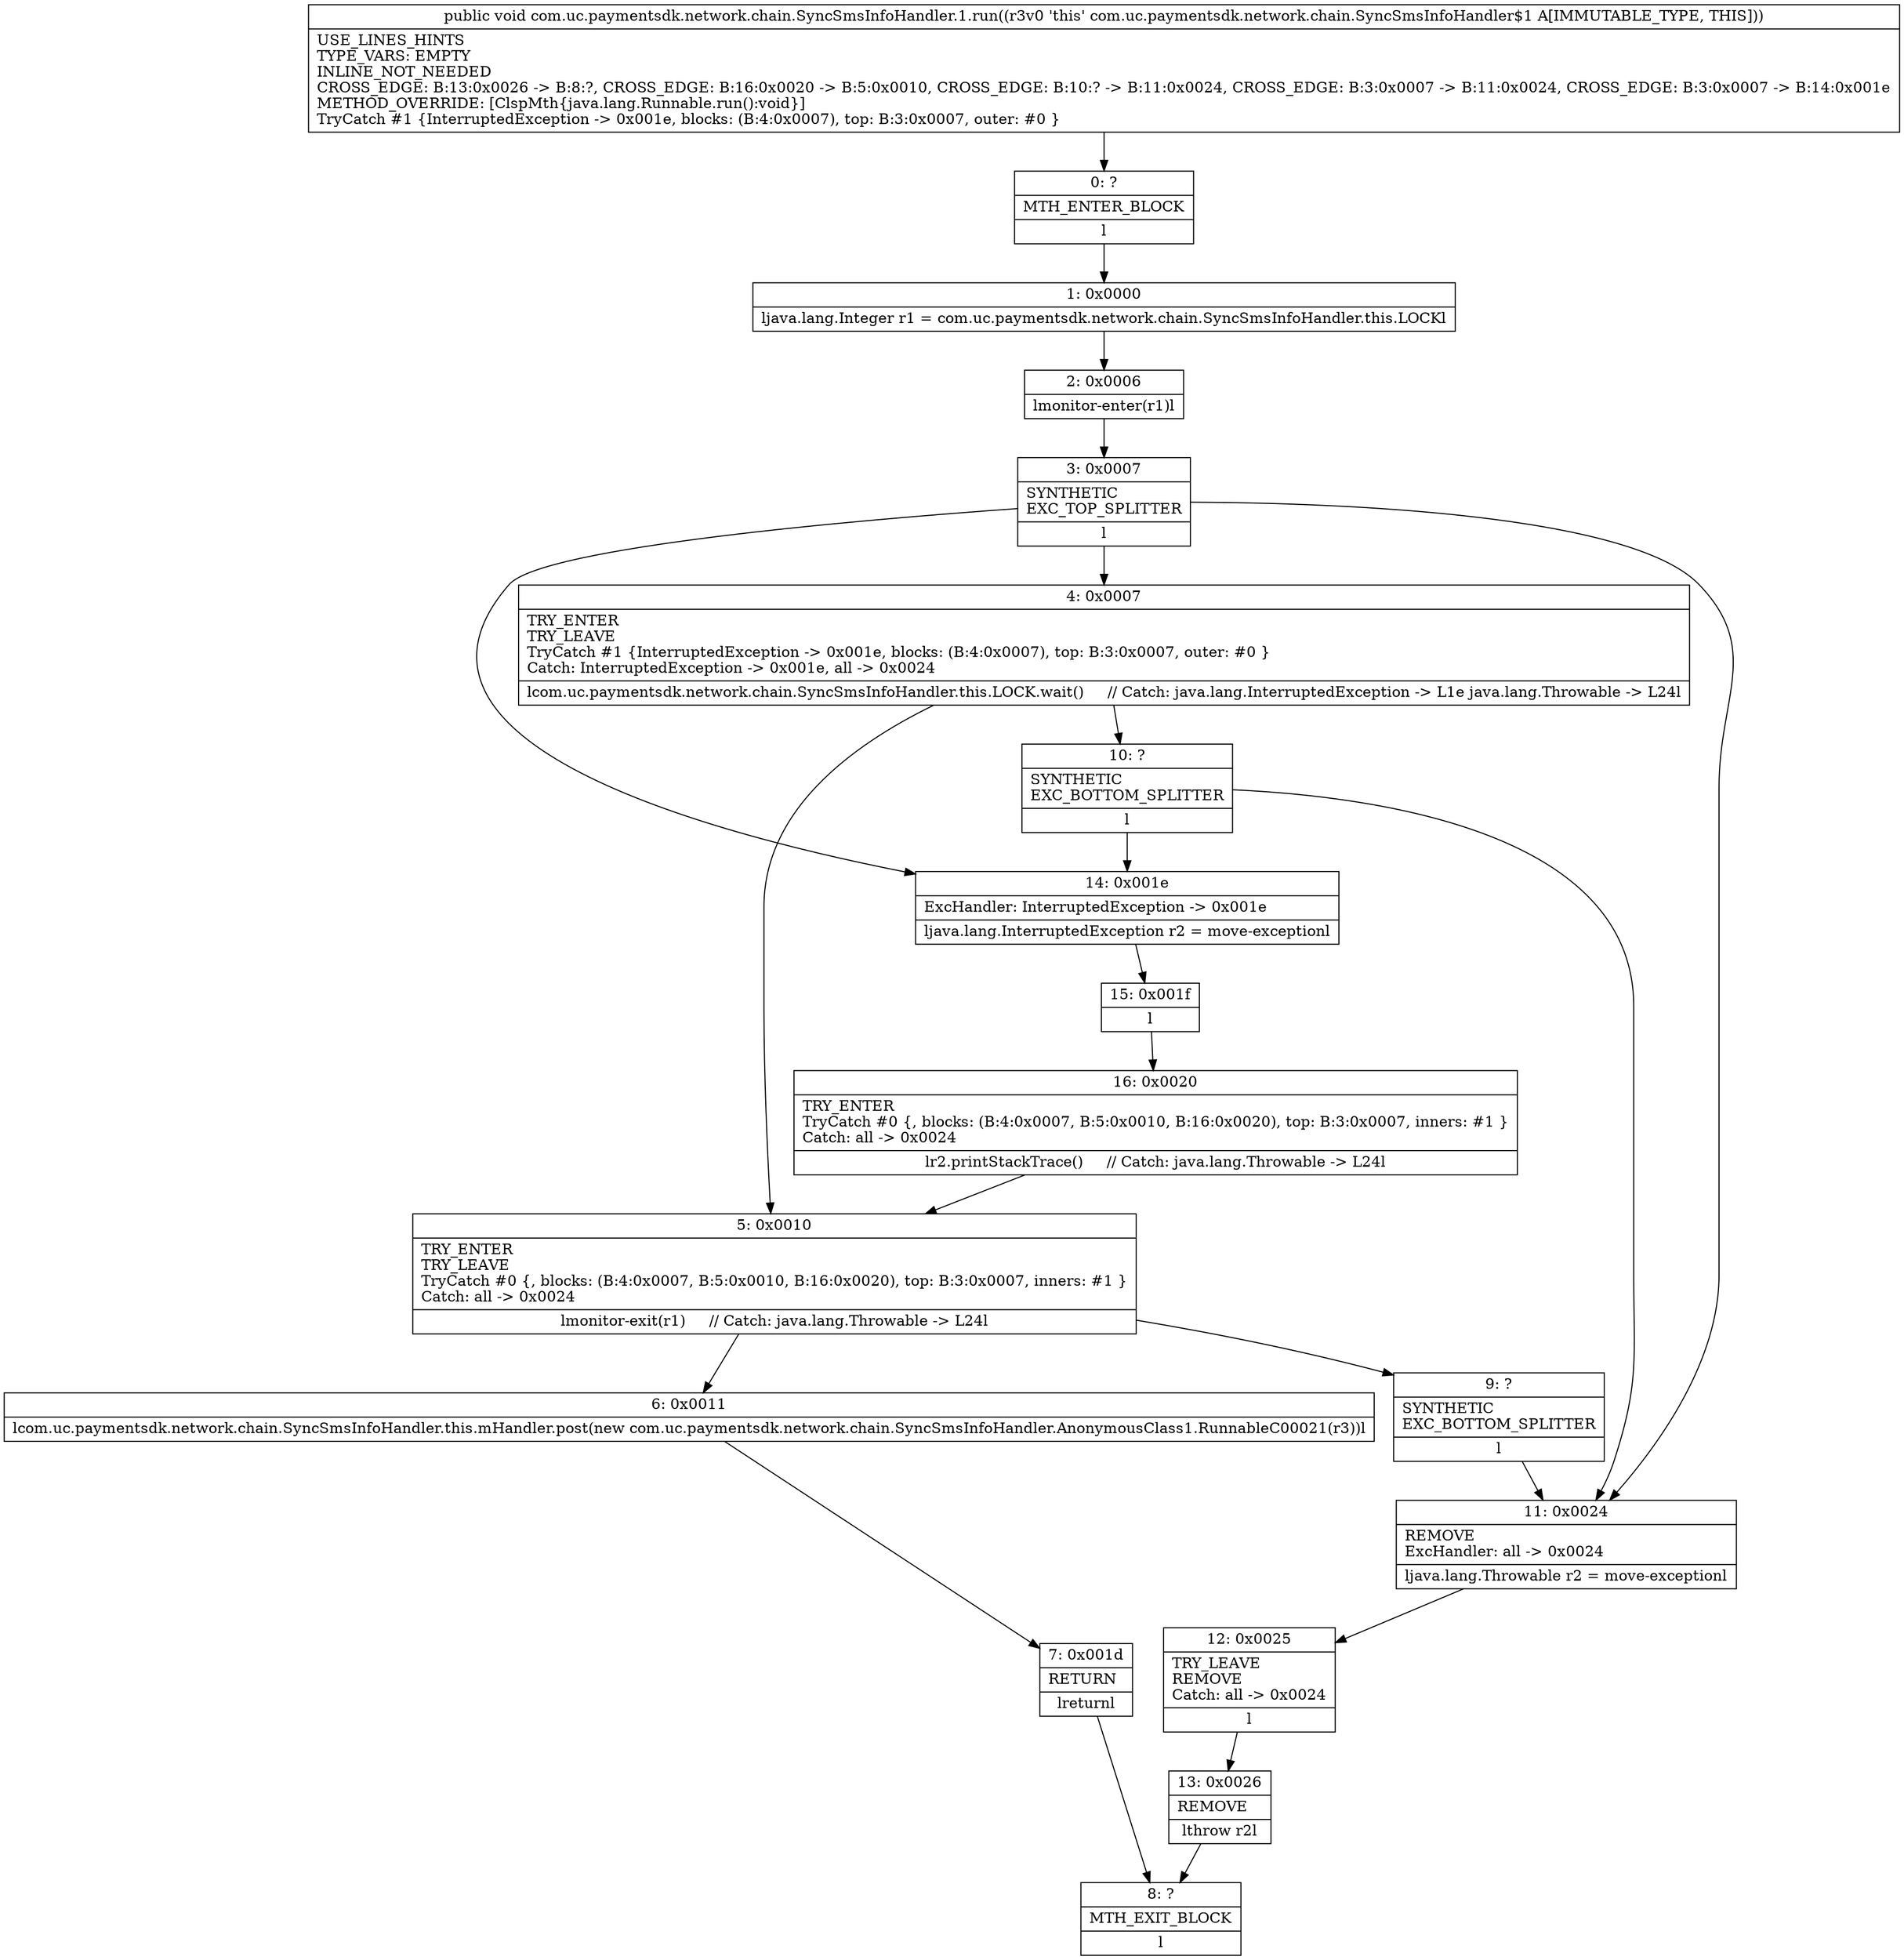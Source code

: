 digraph "CFG forcom.uc.paymentsdk.network.chain.SyncSmsInfoHandler.1.run()V" {
Node_0 [shape=record,label="{0\:\ ?|MTH_ENTER_BLOCK\l|l}"];
Node_1 [shape=record,label="{1\:\ 0x0000|ljava.lang.Integer r1 = com.uc.paymentsdk.network.chain.SyncSmsInfoHandler.this.LOCKl}"];
Node_2 [shape=record,label="{2\:\ 0x0006|lmonitor\-enter(r1)l}"];
Node_3 [shape=record,label="{3\:\ 0x0007|SYNTHETIC\lEXC_TOP_SPLITTER\l|l}"];
Node_4 [shape=record,label="{4\:\ 0x0007|TRY_ENTER\lTRY_LEAVE\lTryCatch #1 \{InterruptedException \-\> 0x001e, blocks: (B:4:0x0007), top: B:3:0x0007, outer: #0 \}\lCatch: InterruptedException \-\> 0x001e, all \-\> 0x0024\l|lcom.uc.paymentsdk.network.chain.SyncSmsInfoHandler.this.LOCK.wait()     \/\/ Catch: java.lang.InterruptedException \-\> L1e java.lang.Throwable \-\> L24l}"];
Node_5 [shape=record,label="{5\:\ 0x0010|TRY_ENTER\lTRY_LEAVE\lTryCatch #0 \{, blocks: (B:4:0x0007, B:5:0x0010, B:16:0x0020), top: B:3:0x0007, inners: #1 \}\lCatch: all \-\> 0x0024\l|lmonitor\-exit(r1)     \/\/ Catch: java.lang.Throwable \-\> L24l}"];
Node_6 [shape=record,label="{6\:\ 0x0011|lcom.uc.paymentsdk.network.chain.SyncSmsInfoHandler.this.mHandler.post(new com.uc.paymentsdk.network.chain.SyncSmsInfoHandler.AnonymousClass1.RunnableC00021(r3))l}"];
Node_7 [shape=record,label="{7\:\ 0x001d|RETURN\l|lreturnl}"];
Node_8 [shape=record,label="{8\:\ ?|MTH_EXIT_BLOCK\l|l}"];
Node_9 [shape=record,label="{9\:\ ?|SYNTHETIC\lEXC_BOTTOM_SPLITTER\l|l}"];
Node_10 [shape=record,label="{10\:\ ?|SYNTHETIC\lEXC_BOTTOM_SPLITTER\l|l}"];
Node_11 [shape=record,label="{11\:\ 0x0024|REMOVE\lExcHandler: all \-\> 0x0024\l|ljava.lang.Throwable r2 = move\-exceptionl}"];
Node_12 [shape=record,label="{12\:\ 0x0025|TRY_LEAVE\lREMOVE\lCatch: all \-\> 0x0024\l|l}"];
Node_13 [shape=record,label="{13\:\ 0x0026|REMOVE\l|lthrow r2l}"];
Node_14 [shape=record,label="{14\:\ 0x001e|ExcHandler: InterruptedException \-\> 0x001e\l|ljava.lang.InterruptedException r2 = move\-exceptionl}"];
Node_15 [shape=record,label="{15\:\ 0x001f|l}"];
Node_16 [shape=record,label="{16\:\ 0x0020|TRY_ENTER\lTryCatch #0 \{, blocks: (B:4:0x0007, B:5:0x0010, B:16:0x0020), top: B:3:0x0007, inners: #1 \}\lCatch: all \-\> 0x0024\l|lr2.printStackTrace()     \/\/ Catch: java.lang.Throwable \-\> L24l}"];
MethodNode[shape=record,label="{public void com.uc.paymentsdk.network.chain.SyncSmsInfoHandler.1.run((r3v0 'this' com.uc.paymentsdk.network.chain.SyncSmsInfoHandler$1 A[IMMUTABLE_TYPE, THIS]))  | USE_LINES_HINTS\lTYPE_VARS: EMPTY\lINLINE_NOT_NEEDED\lCROSS_EDGE: B:13:0x0026 \-\> B:8:?, CROSS_EDGE: B:16:0x0020 \-\> B:5:0x0010, CROSS_EDGE: B:10:? \-\> B:11:0x0024, CROSS_EDGE: B:3:0x0007 \-\> B:11:0x0024, CROSS_EDGE: B:3:0x0007 \-\> B:14:0x001e\lMETHOD_OVERRIDE: [ClspMth\{java.lang.Runnable.run():void\}]\lTryCatch #1 \{InterruptedException \-\> 0x001e, blocks: (B:4:0x0007), top: B:3:0x0007, outer: #0 \}\l}"];
MethodNode -> Node_0;
Node_0 -> Node_1;
Node_1 -> Node_2;
Node_2 -> Node_3;
Node_3 -> Node_4;
Node_3 -> Node_11;
Node_3 -> Node_14;
Node_4 -> Node_5;
Node_4 -> Node_10;
Node_5 -> Node_6;
Node_5 -> Node_9;
Node_6 -> Node_7;
Node_7 -> Node_8;
Node_9 -> Node_11;
Node_10 -> Node_14;
Node_10 -> Node_11;
Node_11 -> Node_12;
Node_12 -> Node_13;
Node_13 -> Node_8;
Node_14 -> Node_15;
Node_15 -> Node_16;
Node_16 -> Node_5;
}

